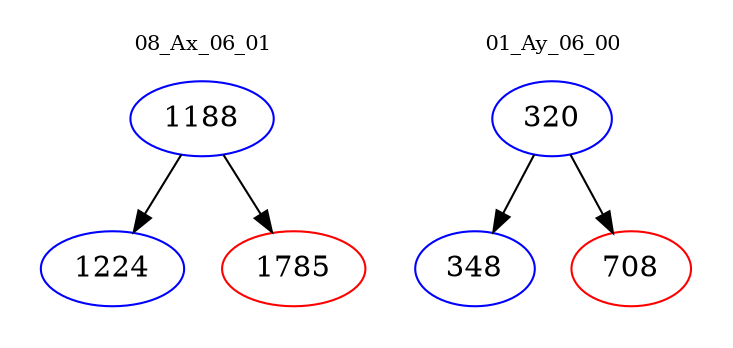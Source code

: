 digraph{
subgraph cluster_0 {
color = white
label = "08_Ax_06_01";
fontsize=10;
T0_1188 [label="1188", color="blue"]
T0_1188 -> T0_1224 [color="black"]
T0_1224 [label="1224", color="blue"]
T0_1188 -> T0_1785 [color="black"]
T0_1785 [label="1785", color="red"]
}
subgraph cluster_1 {
color = white
label = "01_Ay_06_00";
fontsize=10;
T1_320 [label="320", color="blue"]
T1_320 -> T1_348 [color="black"]
T1_348 [label="348", color="blue"]
T1_320 -> T1_708 [color="black"]
T1_708 [label="708", color="red"]
}
}
